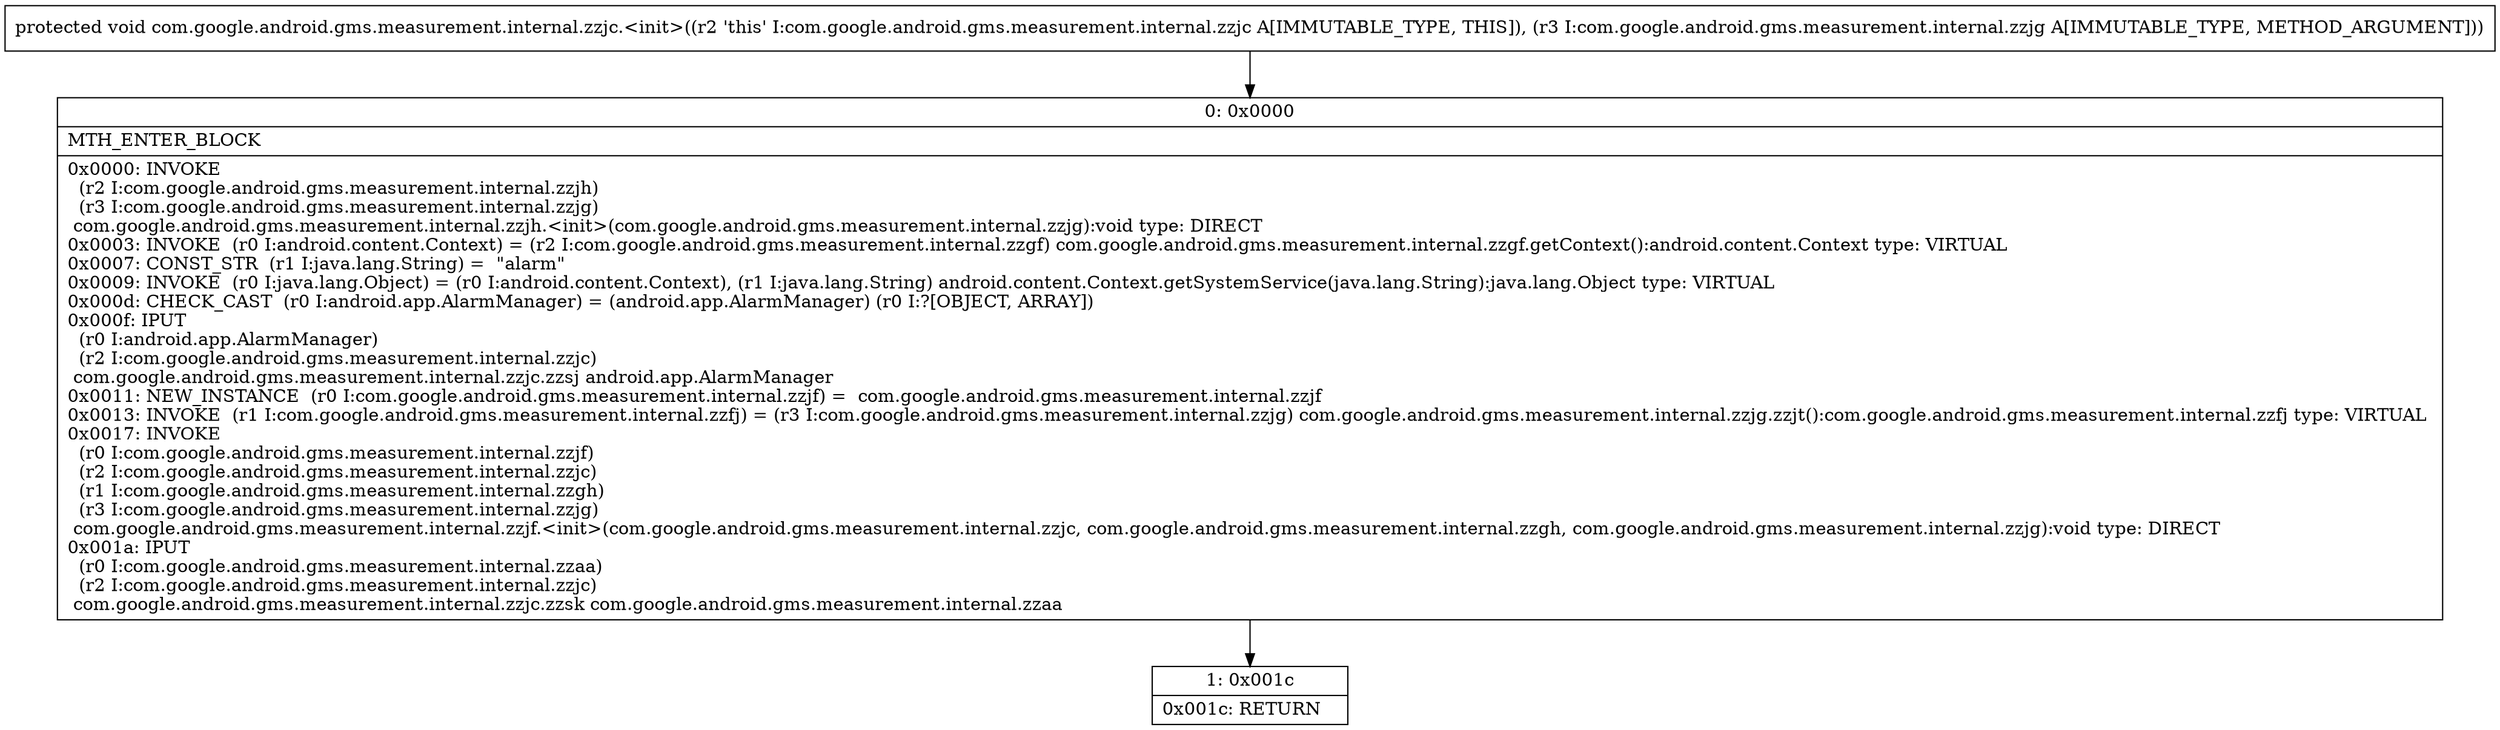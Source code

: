 digraph "CFG forcom.google.android.gms.measurement.internal.zzjc.\<init\>(Lcom\/google\/android\/gms\/measurement\/internal\/zzjg;)V" {
Node_0 [shape=record,label="{0\:\ 0x0000|MTH_ENTER_BLOCK\l|0x0000: INVOKE  \l  (r2 I:com.google.android.gms.measurement.internal.zzjh)\l  (r3 I:com.google.android.gms.measurement.internal.zzjg)\l com.google.android.gms.measurement.internal.zzjh.\<init\>(com.google.android.gms.measurement.internal.zzjg):void type: DIRECT \l0x0003: INVOKE  (r0 I:android.content.Context) = (r2 I:com.google.android.gms.measurement.internal.zzgf) com.google.android.gms.measurement.internal.zzgf.getContext():android.content.Context type: VIRTUAL \l0x0007: CONST_STR  (r1 I:java.lang.String) =  \"alarm\" \l0x0009: INVOKE  (r0 I:java.lang.Object) = (r0 I:android.content.Context), (r1 I:java.lang.String) android.content.Context.getSystemService(java.lang.String):java.lang.Object type: VIRTUAL \l0x000d: CHECK_CAST  (r0 I:android.app.AlarmManager) = (android.app.AlarmManager) (r0 I:?[OBJECT, ARRAY]) \l0x000f: IPUT  \l  (r0 I:android.app.AlarmManager)\l  (r2 I:com.google.android.gms.measurement.internal.zzjc)\l com.google.android.gms.measurement.internal.zzjc.zzsj android.app.AlarmManager \l0x0011: NEW_INSTANCE  (r0 I:com.google.android.gms.measurement.internal.zzjf) =  com.google.android.gms.measurement.internal.zzjf \l0x0013: INVOKE  (r1 I:com.google.android.gms.measurement.internal.zzfj) = (r3 I:com.google.android.gms.measurement.internal.zzjg) com.google.android.gms.measurement.internal.zzjg.zzjt():com.google.android.gms.measurement.internal.zzfj type: VIRTUAL \l0x0017: INVOKE  \l  (r0 I:com.google.android.gms.measurement.internal.zzjf)\l  (r2 I:com.google.android.gms.measurement.internal.zzjc)\l  (r1 I:com.google.android.gms.measurement.internal.zzgh)\l  (r3 I:com.google.android.gms.measurement.internal.zzjg)\l com.google.android.gms.measurement.internal.zzjf.\<init\>(com.google.android.gms.measurement.internal.zzjc, com.google.android.gms.measurement.internal.zzgh, com.google.android.gms.measurement.internal.zzjg):void type: DIRECT \l0x001a: IPUT  \l  (r0 I:com.google.android.gms.measurement.internal.zzaa)\l  (r2 I:com.google.android.gms.measurement.internal.zzjc)\l com.google.android.gms.measurement.internal.zzjc.zzsk com.google.android.gms.measurement.internal.zzaa \l}"];
Node_1 [shape=record,label="{1\:\ 0x001c|0x001c: RETURN   \l}"];
MethodNode[shape=record,label="{protected void com.google.android.gms.measurement.internal.zzjc.\<init\>((r2 'this' I:com.google.android.gms.measurement.internal.zzjc A[IMMUTABLE_TYPE, THIS]), (r3 I:com.google.android.gms.measurement.internal.zzjg A[IMMUTABLE_TYPE, METHOD_ARGUMENT])) }"];
MethodNode -> Node_0;
Node_0 -> Node_1;
}

